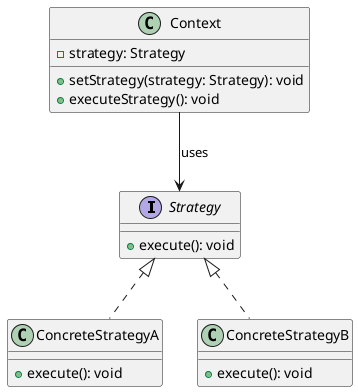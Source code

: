 @startuml
interface Strategy {
    +execute(): void
}

class ConcreteStrategyA implements Strategy {
    +execute(): void
}

class ConcreteStrategyB implements Strategy {
    +execute(): void
}

class Context {
    -strategy: Strategy
    +setStrategy(strategy: Strategy): void
    +executeStrategy(): void
}

Context --> Strategy : uses
@enduml